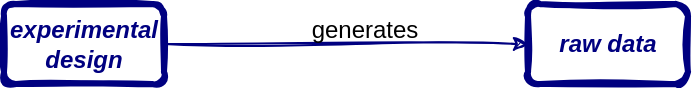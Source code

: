 <mxfile version="21.5.0" type="github">
  <diagram name="Page-1" id="1s_lqxeWCei-KYkDH1WB">
    <mxGraphModel dx="618" dy="1247" grid="1" gridSize="10" guides="1" tooltips="1" connect="1" arrows="1" fold="1" page="1" pageScale="1" pageWidth="850" pageHeight="1100" math="0" shadow="0">
      <root>
        <mxCell id="0" />
        <mxCell id="1" parent="0" />
        <mxCell id="4n0R4kUoYy-sTkIiZyaG-1" value="&lt;div&gt;&lt;b&gt;&lt;i&gt;experimental&lt;/i&gt;&lt;/b&gt;&lt;/div&gt;&lt;div&gt;&lt;b&gt;&lt;i&gt;design&lt;br&gt;&lt;/i&gt;&lt;/b&gt;&lt;/div&gt;" style="rounded=1;whiteSpace=wrap;html=1;strokeWidth=3;fontSize=12;fontFamily=Helvetica;fillColor=none;sketch=1;labelBackgroundColor=none;fontColor=#000080;strokeColor=#000080;" vertex="1" parent="1">
          <mxGeometry x="100" y="170" width="80" height="40" as="geometry" />
        </mxCell>
        <mxCell id="4n0R4kUoYy-sTkIiZyaG-2" value="" style="edgeStyle=orthogonalEdgeStyle;rounded=1;orthogonalLoop=1;jettySize=auto;html=1;strokeColor=#000080;endSize=5;startSize=5;sketch=1;curveFitting=1;jiggle=2;" edge="1" parent="1" source="4n0R4kUoYy-sTkIiZyaG-1" target="4n0R4kUoYy-sTkIiZyaG-3">
          <mxGeometry relative="1" as="geometry" />
        </mxCell>
        <mxCell id="4n0R4kUoYy-sTkIiZyaG-3" value="&lt;b&gt;&lt;i&gt;raw data&lt;/i&gt;&lt;/b&gt;" style="rounded=1;whiteSpace=wrap;html=1;strokeWidth=3;fontSize=12;fontFamily=Helvetica;fillColor=none;sketch=1;labelBackgroundColor=none;fontColor=#000080;strokeColor=#000080;" vertex="1" parent="1">
          <mxGeometry x="362" y="170" width="80" height="40" as="geometry" />
        </mxCell>
        <mxCell id="4n0R4kUoYy-sTkIiZyaG-4" value="generates" style="text;html=1;align=center;verticalAlign=middle;resizable=0;points=[];autosize=1;strokeColor=none;fillColor=none;" vertex="1" parent="1">
          <mxGeometry x="240" y="168" width="80" height="30" as="geometry" />
        </mxCell>
      </root>
    </mxGraphModel>
  </diagram>
</mxfile>
